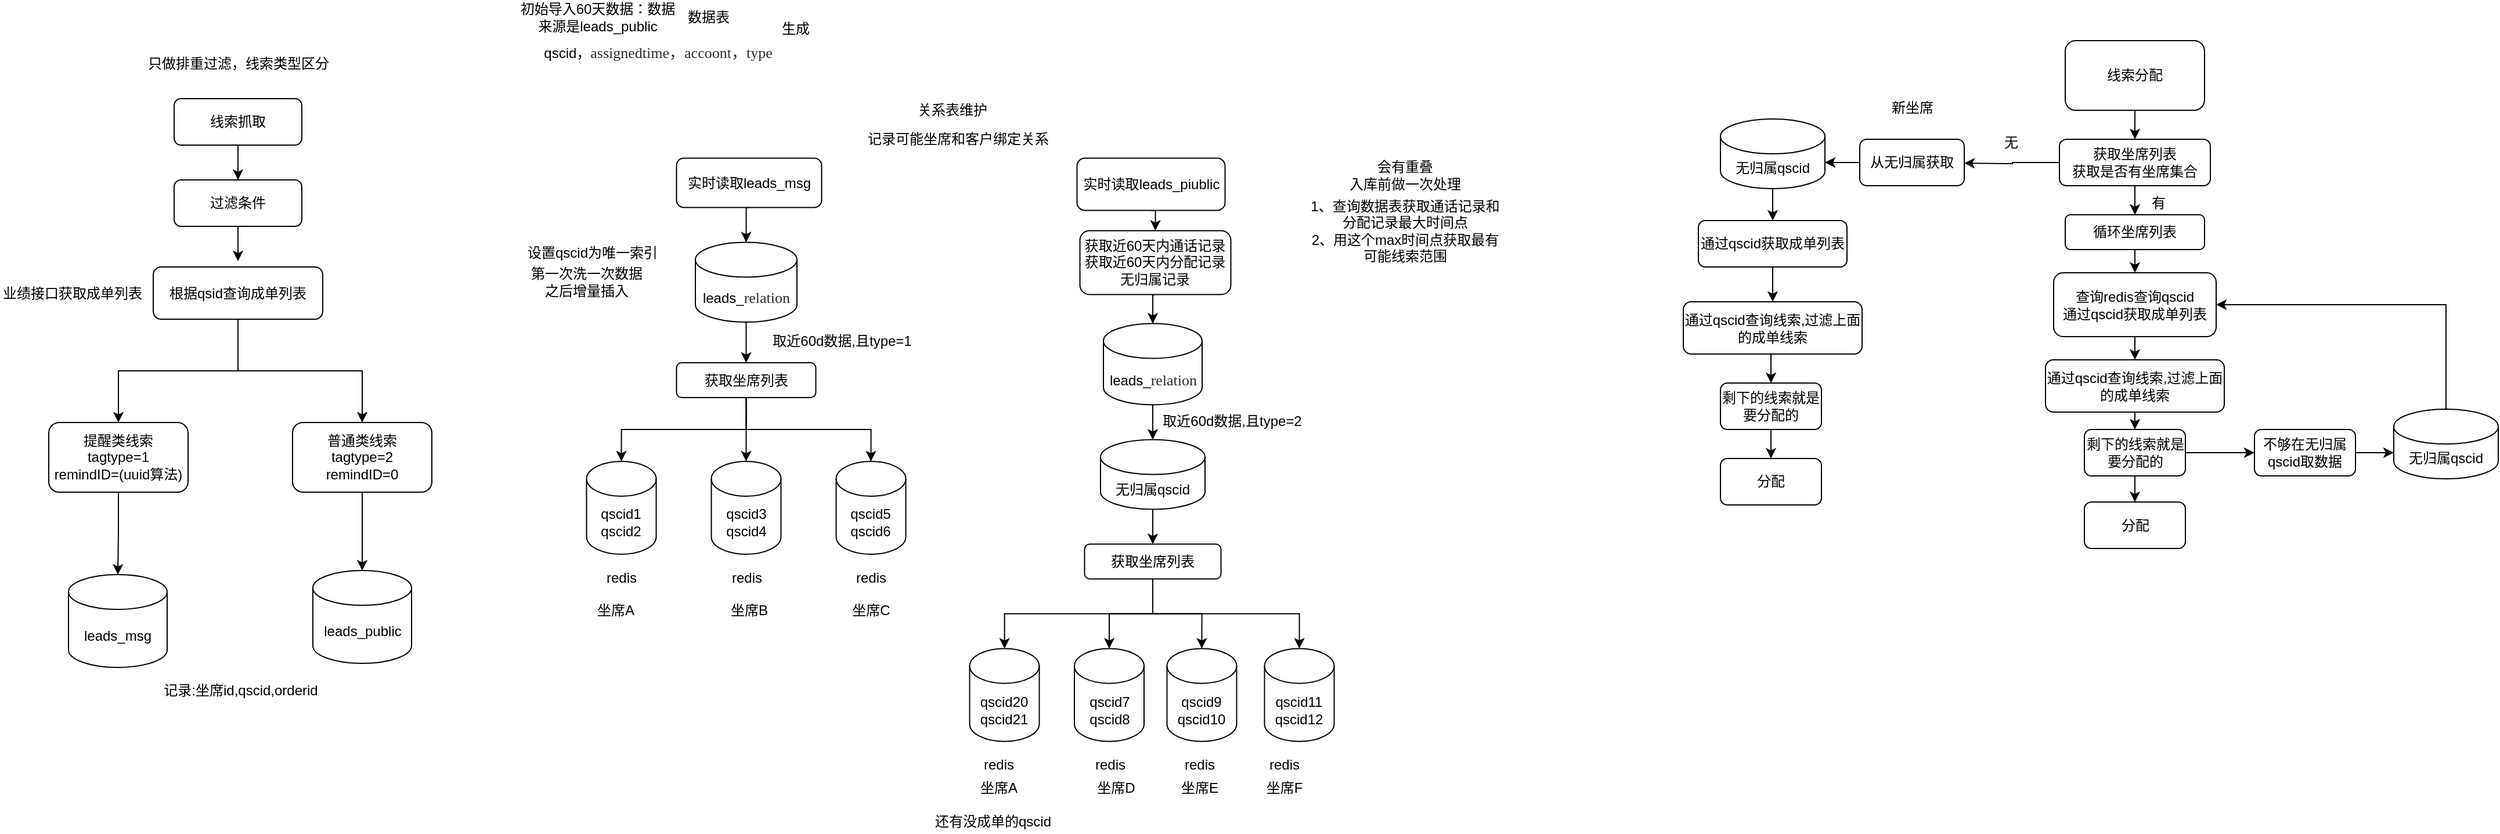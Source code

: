 <mxfile version="14.1.8" type="github">
  <diagram id="mOKPnjC2bgA8M7GKpCo7" name="Page-1">
    <mxGraphModel dx="8626" dy="621" grid="1" gridSize="10" guides="1" tooltips="1" connect="1" arrows="1" fold="1" page="1" pageScale="1" pageWidth="1920" pageHeight="1200" math="0" shadow="0">
      <root>
        <mxCell id="0" />
        <mxCell id="1" parent="0" />
        <mxCell id="A6d9JLvdJddHrv5XPmhk-3" style="edgeStyle=orthogonalEdgeStyle;rounded=0;orthogonalLoop=1;jettySize=auto;html=1;exitX=0.5;exitY=1;exitDx=0;exitDy=0;" edge="1" parent="1" source="A6d9JLvdJddHrv5XPmhk-1" target="A6d9JLvdJddHrv5XPmhk-2">
          <mxGeometry relative="1" as="geometry" />
        </mxCell>
        <mxCell id="A6d9JLvdJddHrv5XPmhk-1" value="线索抓取" style="rounded=1;whiteSpace=wrap;html=1;" vertex="1" parent="1">
          <mxGeometry x="-5830" y="150" width="110" height="40" as="geometry" />
        </mxCell>
        <mxCell id="A6d9JLvdJddHrv5XPmhk-5" style="edgeStyle=orthogonalEdgeStyle;rounded=0;orthogonalLoop=1;jettySize=auto;html=1;exitX=0.5;exitY=1;exitDx=0;exitDy=0;entryX=0.5;entryY=0;entryDx=0;entryDy=0;" edge="1" parent="1" source="A6d9JLvdJddHrv5XPmhk-2">
          <mxGeometry relative="1" as="geometry">
            <mxPoint x="-5775" y="290" as="targetPoint" />
          </mxGeometry>
        </mxCell>
        <mxCell id="A6d9JLvdJddHrv5XPmhk-2" value="过滤条件" style="rounded=1;whiteSpace=wrap;html=1;" vertex="1" parent="1">
          <mxGeometry x="-5830" y="220" width="110" height="40" as="geometry" />
        </mxCell>
        <mxCell id="A6d9JLvdJddHrv5XPmhk-7" value="qscid，&lt;span style=&quot;color: rgb(46 , 46 , 46) ; font-family: &amp;#34;hei&amp;#34; ; font-size: 13px&quot;&gt;assignedtime，accoont，type&lt;/span&gt;" style="text;html=1;strokeColor=none;fillColor=none;align=center;verticalAlign=middle;whiteSpace=wrap;rounded=0;" vertex="1" parent="1">
          <mxGeometry x="-5558.25" y="105" width="290" height="10" as="geometry" />
        </mxCell>
        <mxCell id="A6d9JLvdJddHrv5XPmhk-10" value="初始导入60天数据：数据来源是leads_public" style="text;html=1;strokeColor=none;fillColor=none;align=center;verticalAlign=middle;whiteSpace=wrap;rounded=0;" vertex="1" parent="1">
          <mxGeometry x="-5534.75" y="75" width="140" height="10" as="geometry" />
        </mxCell>
        <mxCell id="A6d9JLvdJddHrv5XPmhk-28" value="leads_public" style="shape=cylinder3;whiteSpace=wrap;html=1;boundedLbl=1;backgroundOutline=1;size=15;" vertex="1" parent="1">
          <mxGeometry x="-5710.5" y="556.5" width="85" height="80" as="geometry" />
        </mxCell>
        <mxCell id="A6d9JLvdJddHrv5XPmhk-40" value="数据表" style="text;html=1;align=center;verticalAlign=middle;resizable=0;points=[];autosize=1;" vertex="1" parent="1">
          <mxGeometry x="-5394.75" y="70" width="50" height="20" as="geometry" />
        </mxCell>
        <mxCell id="A6d9JLvdJddHrv5XPmhk-50" style="edgeStyle=orthogonalEdgeStyle;rounded=0;orthogonalLoop=1;jettySize=auto;html=1;exitX=0.5;exitY=1;exitDx=0;exitDy=0;entryX=0.5;entryY=0;entryDx=0;entryDy=0;" edge="1" parent="1" source="A6d9JLvdJddHrv5XPmhk-52" target="A6d9JLvdJddHrv5XPmhk-56">
          <mxGeometry relative="1" as="geometry" />
        </mxCell>
        <mxCell id="A6d9JLvdJddHrv5XPmhk-51" style="edgeStyle=orthogonalEdgeStyle;rounded=0;orthogonalLoop=1;jettySize=auto;html=1;exitX=0.5;exitY=1;exitDx=0;exitDy=0;entryX=0.5;entryY=0;entryDx=0;entryDy=0;" edge="1" parent="1" source="A6d9JLvdJddHrv5XPmhk-52" target="A6d9JLvdJddHrv5XPmhk-58">
          <mxGeometry relative="1" as="geometry" />
        </mxCell>
        <mxCell id="A6d9JLvdJddHrv5XPmhk-52" value="根据qsid查询成单列表" style="rounded=1;whiteSpace=wrap;html=1;" vertex="1" parent="1">
          <mxGeometry x="-5848" y="295" width="146" height="45" as="geometry" />
        </mxCell>
        <mxCell id="A6d9JLvdJddHrv5XPmhk-278" style="edgeStyle=orthogonalEdgeStyle;rounded=0;orthogonalLoop=1;jettySize=auto;html=1;exitX=0.5;exitY=1;exitDx=0;exitDy=0;" edge="1" parent="1" source="A6d9JLvdJddHrv5XPmhk-56" target="A6d9JLvdJddHrv5XPmhk-67">
          <mxGeometry relative="1" as="geometry" />
        </mxCell>
        <mxCell id="A6d9JLvdJddHrv5XPmhk-56" value="提醒类线索&lt;br&gt;tagtype=1&lt;br&gt;&lt;span style=&quot;text-align: left&quot;&gt;remindID=(uuid算法)&lt;/span&gt;" style="rounded=1;whiteSpace=wrap;html=1;" vertex="1" parent="1">
          <mxGeometry x="-5938" y="429" width="120" height="60" as="geometry" />
        </mxCell>
        <mxCell id="A6d9JLvdJddHrv5XPmhk-277" style="edgeStyle=orthogonalEdgeStyle;rounded=0;orthogonalLoop=1;jettySize=auto;html=1;exitX=0.5;exitY=1;exitDx=0;exitDy=0;" edge="1" parent="1" source="A6d9JLvdJddHrv5XPmhk-58" target="A6d9JLvdJddHrv5XPmhk-28">
          <mxGeometry relative="1" as="geometry" />
        </mxCell>
        <mxCell id="A6d9JLvdJddHrv5XPmhk-58" value="普通类线索&lt;br&gt;tagtype=2&lt;br&gt;&lt;span style=&quot;text-align: left&quot;&gt;remindID=0&lt;/span&gt;" style="rounded=1;whiteSpace=wrap;html=1;" vertex="1" parent="1">
          <mxGeometry x="-5728" y="429" width="120" height="60" as="geometry" />
        </mxCell>
        <mxCell id="A6d9JLvdJddHrv5XPmhk-62" value="业绩接口获取成单列表" style="text;html=1;strokeColor=none;fillColor=none;align=center;verticalAlign=middle;whiteSpace=wrap;rounded=0;" vertex="1" parent="1">
          <mxGeometry x="-5980" y="307.5" width="125" height="20" as="geometry" />
        </mxCell>
        <mxCell id="A6d9JLvdJddHrv5XPmhk-67" value="leads_msg" style="shape=cylinder3;whiteSpace=wrap;html=1;boundedLbl=1;backgroundOutline=1;size=15;" vertex="1" parent="1">
          <mxGeometry x="-5921" y="560" width="85" height="80" as="geometry" />
        </mxCell>
        <mxCell id="A6d9JLvdJddHrv5XPmhk-76" value="生成" style="text;html=1;align=center;verticalAlign=middle;resizable=0;points=[];autosize=1;" vertex="1" parent="1">
          <mxGeometry x="-5314.75" y="80" width="40" height="20" as="geometry" />
        </mxCell>
        <mxCell id="A6d9JLvdJddHrv5XPmhk-138" value="只做排重过滤，线索类型区分" style="text;html=1;align=center;verticalAlign=middle;resizable=0;points=[];autosize=1;" vertex="1" parent="1">
          <mxGeometry x="-5860" y="110" width="170" height="20" as="geometry" />
        </mxCell>
        <mxCell id="A6d9JLvdJddHrv5XPmhk-139" value="关系表维护" style="text;html=1;align=center;verticalAlign=middle;resizable=0;points=[];autosize=1;" vertex="1" parent="1">
          <mxGeometry x="-5200.25" y="150" width="80" height="20" as="geometry" />
        </mxCell>
        <mxCell id="A6d9JLvdJddHrv5XPmhk-151" style="edgeStyle=orthogonalEdgeStyle;rounded=0;orthogonalLoop=1;jettySize=auto;html=1;exitX=0.5;exitY=1;exitDx=0;exitDy=0;entryX=0.5;entryY=0;entryDx=0;entryDy=0;entryPerimeter=0;" edge="1" parent="1" source="A6d9JLvdJddHrv5XPmhk-140" target="A6d9JLvdJddHrv5XPmhk-150">
          <mxGeometry relative="1" as="geometry" />
        </mxCell>
        <mxCell id="A6d9JLvdJddHrv5XPmhk-140" value="实时读取&lt;span&gt;leads_msg&lt;/span&gt;" style="rounded=1;whiteSpace=wrap;html=1;" vertex="1" parent="1">
          <mxGeometry x="-5397.25" y="201.25" width="125" height="42.5" as="geometry" />
        </mxCell>
        <mxCell id="A6d9JLvdJddHrv5XPmhk-141" value="记录可能坐席和客户绑定关系" style="text;html=1;align=center;verticalAlign=middle;resizable=0;points=[];autosize=1;" vertex="1" parent="1">
          <mxGeometry x="-5240" y="175" width="170" height="20" as="geometry" />
        </mxCell>
        <mxCell id="A6d9JLvdJddHrv5XPmhk-157" style="edgeStyle=orthogonalEdgeStyle;rounded=0;orthogonalLoop=1;jettySize=auto;html=1;exitX=0.5;exitY=1;exitDx=0;exitDy=0;entryX=0.5;entryY=0;entryDx=0;entryDy=0;" edge="1" parent="1" source="A6d9JLvdJddHrv5XPmhk-146" target="A6d9JLvdJddHrv5XPmhk-154">
          <mxGeometry relative="1" as="geometry" />
        </mxCell>
        <mxCell id="A6d9JLvdJddHrv5XPmhk-146" value="实时读取&lt;span&gt;leads_piublic&lt;/span&gt;" style="rounded=1;whiteSpace=wrap;html=1;" vertex="1" parent="1">
          <mxGeometry x="-5052.25" y="201.25" width="127.5" height="45" as="geometry" />
        </mxCell>
        <mxCell id="A6d9JLvdJddHrv5XPmhk-148" value="记录:坐席id,qscid,orderid" style="text;html=1;align=center;verticalAlign=middle;resizable=0;points=[];autosize=1;" vertex="1" parent="1">
          <mxGeometry x="-5848" y="650" width="150" height="20" as="geometry" />
        </mxCell>
        <mxCell id="A6d9JLvdJddHrv5XPmhk-165" style="edgeStyle=orthogonalEdgeStyle;rounded=0;orthogonalLoop=1;jettySize=auto;html=1;exitX=0.5;exitY=1;exitDx=0;exitDy=0;exitPerimeter=0;entryX=0.5;entryY=0;entryDx=0;entryDy=0;" edge="1" parent="1" source="A6d9JLvdJddHrv5XPmhk-150" target="A6d9JLvdJddHrv5XPmhk-164">
          <mxGeometry relative="1" as="geometry" />
        </mxCell>
        <mxCell id="A6d9JLvdJddHrv5XPmhk-150" value="leads_&lt;span style=&quot;color: rgb(46 , 46 , 46) ; font-family: &amp;#34;hei&amp;#34; ; font-size: 13px&quot;&gt;relation&lt;/span&gt;" style="shape=cylinder3;whiteSpace=wrap;html=1;boundedLbl=1;backgroundOutline=1;size=15;" vertex="1" parent="1">
          <mxGeometry x="-5381" y="273.75" width="87.5" height="68.75" as="geometry" />
        </mxCell>
        <mxCell id="A6d9JLvdJddHrv5XPmhk-152" value="设置&lt;span&gt;qscid为唯一索引&lt;br&gt;&lt;/span&gt;" style="text;html=1;align=center;verticalAlign=middle;resizable=0;points=[];autosize=1;" vertex="1" parent="1">
          <mxGeometry x="-5534.75" y="272.5" width="130" height="20" as="geometry" />
        </mxCell>
        <mxCell id="A6d9JLvdJddHrv5XPmhk-159" style="edgeStyle=orthogonalEdgeStyle;rounded=0;orthogonalLoop=1;jettySize=auto;html=1;exitX=0.5;exitY=1;exitDx=0;exitDy=0;entryX=0.5;entryY=0;entryDx=0;entryDy=0;entryPerimeter=0;" edge="1" parent="1" source="A6d9JLvdJddHrv5XPmhk-154" target="A6d9JLvdJddHrv5XPmhk-158">
          <mxGeometry relative="1" as="geometry" />
        </mxCell>
        <mxCell id="A6d9JLvdJddHrv5XPmhk-154" value="获取近60天内通话记录&lt;br&gt;获取近60天内分配记录&lt;br&gt;无归属记录" style="rounded=1;whiteSpace=wrap;html=1;" vertex="1" parent="1">
          <mxGeometry x="-5049.75" y="263.75" width="130" height="55" as="geometry" />
        </mxCell>
        <mxCell id="A6d9JLvdJddHrv5XPmhk-232" style="edgeStyle=orthogonalEdgeStyle;rounded=0;orthogonalLoop=1;jettySize=auto;html=1;exitX=0.5;exitY=1;exitDx=0;exitDy=0;exitPerimeter=0;entryX=0.5;entryY=0;entryDx=0;entryDy=0;entryPerimeter=0;" edge="1" parent="1" source="A6d9JLvdJddHrv5XPmhk-158" target="A6d9JLvdJddHrv5XPmhk-231">
          <mxGeometry relative="1" as="geometry" />
        </mxCell>
        <mxCell id="A6d9JLvdJddHrv5XPmhk-158" value="leads_&lt;span style=&quot;color: rgb(46 , 46 , 46) ; font-family: &amp;#34;hei&amp;#34; ; font-size: 13px&quot;&gt;relation&lt;/span&gt;" style="shape=cylinder3;whiteSpace=wrap;html=1;boundedLbl=1;backgroundOutline=1;size=15;" vertex="1" parent="1">
          <mxGeometry x="-5029.5" y="343.75" width="85" height="70" as="geometry" />
        </mxCell>
        <mxCell id="A6d9JLvdJddHrv5XPmhk-160" value="第一次洗一次数据&lt;br&gt;之后增量插入" style="text;html=1;align=center;verticalAlign=middle;resizable=0;points=[];autosize=1;" vertex="1" parent="1">
          <mxGeometry x="-5529.75" y="292.5" width="110" height="30" as="geometry" />
        </mxCell>
        <mxCell id="A6d9JLvdJddHrv5XPmhk-198" style="edgeStyle=orthogonalEdgeStyle;rounded=0;orthogonalLoop=1;jettySize=auto;html=1;exitX=0.5;exitY=1;exitDx=0;exitDy=0;entryX=0.5;entryY=0;entryDx=0;entryDy=0;" edge="1" parent="1" source="A6d9JLvdJddHrv5XPmhk-161" target="A6d9JLvdJddHrv5XPmhk-162">
          <mxGeometry relative="1" as="geometry" />
        </mxCell>
        <mxCell id="A6d9JLvdJddHrv5XPmhk-161" value="线索分配" style="rounded=1;whiteSpace=wrap;html=1;" vertex="1" parent="1">
          <mxGeometry x="-4201" y="100" width="120" height="60" as="geometry" />
        </mxCell>
        <mxCell id="A6d9JLvdJddHrv5XPmhk-206" style="edgeStyle=orthogonalEdgeStyle;rounded=0;orthogonalLoop=1;jettySize=auto;html=1;exitX=0.5;exitY=1;exitDx=0;exitDy=0;entryX=0.5;entryY=0;entryDx=0;entryDy=0;" edge="1" parent="1" source="A6d9JLvdJddHrv5XPmhk-162" target="A6d9JLvdJddHrv5XPmhk-204">
          <mxGeometry relative="1" as="geometry" />
        </mxCell>
        <mxCell id="A6d9JLvdJddHrv5XPmhk-256" style="edgeStyle=orthogonalEdgeStyle;rounded=0;orthogonalLoop=1;jettySize=auto;html=1;exitX=0;exitY=0.5;exitDx=0;exitDy=0;" edge="1" parent="1" source="A6d9JLvdJddHrv5XPmhk-162">
          <mxGeometry relative="1" as="geometry">
            <mxPoint x="-4288" y="205.5" as="targetPoint" />
          </mxGeometry>
        </mxCell>
        <mxCell id="A6d9JLvdJddHrv5XPmhk-162" value="获取坐席列表&lt;br&gt;获取是否有坐席集合" style="rounded=1;whiteSpace=wrap;html=1;" vertex="1" parent="1">
          <mxGeometry x="-4206" y="185" width="130" height="40" as="geometry" />
        </mxCell>
        <mxCell id="A6d9JLvdJddHrv5XPmhk-163" value="qscid1&lt;br&gt;qscid2" style="shape=cylinder3;whiteSpace=wrap;html=1;boundedLbl=1;backgroundOutline=1;size=15;" vertex="1" parent="1">
          <mxGeometry x="-5474.75" y="462.5" width="60" height="80" as="geometry" />
        </mxCell>
        <mxCell id="A6d9JLvdJddHrv5XPmhk-166" style="edgeStyle=orthogonalEdgeStyle;rounded=0;orthogonalLoop=1;jettySize=auto;html=1;exitX=0.5;exitY=1;exitDx=0;exitDy=0;entryX=0.5;entryY=0;entryDx=0;entryDy=0;entryPerimeter=0;" edge="1" parent="1" source="A6d9JLvdJddHrv5XPmhk-164" target="A6d9JLvdJddHrv5XPmhk-163">
          <mxGeometry relative="1" as="geometry" />
        </mxCell>
        <mxCell id="A6d9JLvdJddHrv5XPmhk-180" style="edgeStyle=orthogonalEdgeStyle;rounded=0;orthogonalLoop=1;jettySize=auto;html=1;exitX=0.5;exitY=1;exitDx=0;exitDy=0;entryX=0.5;entryY=0;entryDx=0;entryDy=0;entryPerimeter=0;" edge="1" parent="1" source="A6d9JLvdJddHrv5XPmhk-164" target="A6d9JLvdJddHrv5XPmhk-179">
          <mxGeometry relative="1" as="geometry" />
        </mxCell>
        <mxCell id="A6d9JLvdJddHrv5XPmhk-181" style="edgeStyle=orthogonalEdgeStyle;rounded=0;orthogonalLoop=1;jettySize=auto;html=1;exitX=0.5;exitY=1;exitDx=0;exitDy=0;entryX=0.5;entryY=0;entryDx=0;entryDy=0;entryPerimeter=0;" edge="1" parent="1" source="A6d9JLvdJddHrv5XPmhk-164" target="A6d9JLvdJddHrv5XPmhk-178">
          <mxGeometry relative="1" as="geometry" />
        </mxCell>
        <mxCell id="A6d9JLvdJddHrv5XPmhk-164" value="获取坐席列表" style="rounded=1;whiteSpace=wrap;html=1;" vertex="1" parent="1">
          <mxGeometry x="-5397.25" y="377.5" width="120" height="30" as="geometry" />
        </mxCell>
        <mxCell id="A6d9JLvdJddHrv5XPmhk-171" style="edgeStyle=orthogonalEdgeStyle;rounded=0;orthogonalLoop=1;jettySize=auto;html=1;exitX=0.5;exitY=1;exitDx=0;exitDy=0;entryX=0.5;entryY=0;entryDx=0;entryDy=0;entryPerimeter=0;" edge="1" parent="1" source="A6d9JLvdJddHrv5XPmhk-167" target="A6d9JLvdJddHrv5XPmhk-170">
          <mxGeometry relative="1" as="geometry" />
        </mxCell>
        <mxCell id="A6d9JLvdJddHrv5XPmhk-175" style="edgeStyle=orthogonalEdgeStyle;rounded=0;orthogonalLoop=1;jettySize=auto;html=1;exitX=0.5;exitY=1;exitDx=0;exitDy=0;entryX=0.5;entryY=0;entryDx=0;entryDy=0;entryPerimeter=0;" edge="1" parent="1" source="A6d9JLvdJddHrv5XPmhk-167" target="A6d9JLvdJddHrv5XPmhk-172">
          <mxGeometry relative="1" as="geometry" />
        </mxCell>
        <mxCell id="A6d9JLvdJddHrv5XPmhk-176" style="edgeStyle=orthogonalEdgeStyle;rounded=0;orthogonalLoop=1;jettySize=auto;html=1;exitX=0.5;exitY=1;exitDx=0;exitDy=0;entryX=0.5;entryY=0;entryDx=0;entryDy=0;entryPerimeter=0;" edge="1" parent="1" source="A6d9JLvdJddHrv5XPmhk-167" target="A6d9JLvdJddHrv5XPmhk-174">
          <mxGeometry relative="1" as="geometry" />
        </mxCell>
        <mxCell id="A6d9JLvdJddHrv5XPmhk-275" style="edgeStyle=orthogonalEdgeStyle;rounded=0;orthogonalLoop=1;jettySize=auto;html=1;exitX=0.5;exitY=1;exitDx=0;exitDy=0;" edge="1" parent="1" source="A6d9JLvdJddHrv5XPmhk-167" target="A6d9JLvdJddHrv5XPmhk-272">
          <mxGeometry relative="1" as="geometry" />
        </mxCell>
        <mxCell id="A6d9JLvdJddHrv5XPmhk-167" value="获取坐席列表" style="rounded=1;whiteSpace=wrap;html=1;" vertex="1" parent="1">
          <mxGeometry x="-5045.75" y="533.75" width="117.5" height="30" as="geometry" />
        </mxCell>
        <mxCell id="A6d9JLvdJddHrv5XPmhk-170" value="&lt;span&gt;qscid7&lt;/span&gt;&lt;br&gt;&lt;span&gt;qscid8&lt;/span&gt;" style="shape=cylinder3;whiteSpace=wrap;html=1;boundedLbl=1;backgroundOutline=1;size=15;" vertex="1" parent="1">
          <mxGeometry x="-5054.5" y="623.75" width="60" height="80" as="geometry" />
        </mxCell>
        <mxCell id="A6d9JLvdJddHrv5XPmhk-172" value="&lt;span&gt;qscid9&lt;/span&gt;&lt;br&gt;&lt;span&gt;qscid10&lt;/span&gt;" style="shape=cylinder3;whiteSpace=wrap;html=1;boundedLbl=1;backgroundOutline=1;size=15;" vertex="1" parent="1">
          <mxGeometry x="-4974.75" y="623.75" width="60" height="80" as="geometry" />
        </mxCell>
        <mxCell id="A6d9JLvdJddHrv5XPmhk-174" value="&lt;span&gt;qscid11&lt;/span&gt;&lt;br&gt;&lt;span&gt;qscid12&lt;/span&gt;" style="shape=cylinder3;whiteSpace=wrap;html=1;boundedLbl=1;backgroundOutline=1;size=15;" vertex="1" parent="1">
          <mxGeometry x="-4890.75" y="623.75" width="60" height="80" as="geometry" />
        </mxCell>
        <mxCell id="A6d9JLvdJddHrv5XPmhk-178" value="&lt;span&gt;qscid5&lt;/span&gt;&lt;br&gt;&lt;span&gt;qscid6&lt;/span&gt;" style="shape=cylinder3;whiteSpace=wrap;html=1;boundedLbl=1;backgroundOutline=1;size=15;" vertex="1" parent="1">
          <mxGeometry x="-5259.75" y="462.5" width="60" height="80" as="geometry" />
        </mxCell>
        <mxCell id="A6d9JLvdJddHrv5XPmhk-179" value="&lt;span&gt;qscid3&lt;/span&gt;&lt;br&gt;&lt;span&gt;qscid4&lt;/span&gt;" style="shape=cylinder3;whiteSpace=wrap;html=1;boundedLbl=1;backgroundOutline=1;size=15;" vertex="1" parent="1">
          <mxGeometry x="-5367.25" y="462.5" width="60" height="80" as="geometry" />
        </mxCell>
        <mxCell id="A6d9JLvdJddHrv5XPmhk-182" value="redis" style="text;html=1;align=center;verticalAlign=middle;resizable=0;points=[];autosize=1;" vertex="1" parent="1">
          <mxGeometry x="-5464.75" y="552.5" width="40" height="20" as="geometry" />
        </mxCell>
        <mxCell id="A6d9JLvdJddHrv5XPmhk-183" value="redis" style="text;html=1;align=center;verticalAlign=middle;resizable=0;points=[];autosize=1;" vertex="1" parent="1">
          <mxGeometry x="-5357.25" y="552.5" width="40" height="20" as="geometry" />
        </mxCell>
        <mxCell id="A6d9JLvdJddHrv5XPmhk-184" value="redis" style="text;html=1;align=center;verticalAlign=middle;resizable=0;points=[];autosize=1;" vertex="1" parent="1">
          <mxGeometry x="-5249.75" y="552.5" width="40" height="20" as="geometry" />
        </mxCell>
        <mxCell id="A6d9JLvdJddHrv5XPmhk-186" value="redis" style="text;html=1;align=center;verticalAlign=middle;resizable=0;points=[];autosize=1;" vertex="1" parent="1">
          <mxGeometry x="-5044.5" y="713.75" width="40" height="20" as="geometry" />
        </mxCell>
        <mxCell id="A6d9JLvdJddHrv5XPmhk-187" value="redis" style="text;html=1;align=center;verticalAlign=middle;resizable=0;points=[];autosize=1;" vertex="1" parent="1">
          <mxGeometry x="-4967" y="713.75" width="40" height="20" as="geometry" />
        </mxCell>
        <mxCell id="A6d9JLvdJddHrv5XPmhk-188" value="redis" style="text;html=1;align=center;verticalAlign=middle;resizable=0;points=[];autosize=1;" vertex="1" parent="1">
          <mxGeometry x="-4894.5" y="713.75" width="40" height="20" as="geometry" />
        </mxCell>
        <mxCell id="A6d9JLvdJddHrv5XPmhk-189" value="坐席A" style="text;html=1;align=center;verticalAlign=middle;resizable=0;points=[];autosize=1;" vertex="1" parent="1">
          <mxGeometry x="-5474.75" y="581.25" width="50" height="20" as="geometry" />
        </mxCell>
        <mxCell id="A6d9JLvdJddHrv5XPmhk-190" value="坐席B" style="text;html=1;align=center;verticalAlign=middle;resizable=0;points=[];autosize=1;" vertex="1" parent="1">
          <mxGeometry x="-5359.75" y="581.25" width="50" height="20" as="geometry" />
        </mxCell>
        <mxCell id="A6d9JLvdJddHrv5XPmhk-191" value="坐席C" style="text;html=1;align=center;verticalAlign=middle;resizable=0;points=[];autosize=1;" vertex="1" parent="1">
          <mxGeometry x="-5254.75" y="581.25" width="50" height="20" as="geometry" />
        </mxCell>
        <mxCell id="A6d9JLvdJddHrv5XPmhk-192" value="坐席D" style="text;html=1;align=center;verticalAlign=middle;resizable=0;points=[];autosize=1;" vertex="1" parent="1">
          <mxGeometry x="-5044.5" y="733.75" width="50" height="20" as="geometry" />
        </mxCell>
        <mxCell id="A6d9JLvdJddHrv5XPmhk-193" value="坐席E" style="text;html=1;align=center;verticalAlign=middle;resizable=0;points=[];autosize=1;" vertex="1" parent="1">
          <mxGeometry x="-4972" y="733.75" width="50" height="20" as="geometry" />
        </mxCell>
        <mxCell id="A6d9JLvdJddHrv5XPmhk-194" value="坐席F" style="text;html=1;align=center;verticalAlign=middle;resizable=0;points=[];autosize=1;" vertex="1" parent="1">
          <mxGeometry x="-4899.5" y="733.75" width="50" height="20" as="geometry" />
        </mxCell>
        <mxCell id="A6d9JLvdJddHrv5XPmhk-196" value="取近60d数据,且type=2" style="text;html=1;align=center;verticalAlign=middle;resizable=0;points=[];autosize=1;" vertex="1" parent="1">
          <mxGeometry x="-4989.5" y="417.5" width="140" height="20" as="geometry" />
        </mxCell>
        <mxCell id="A6d9JLvdJddHrv5XPmhk-197" value="取近60d数据,且type=1" style="text;html=1;align=center;verticalAlign=middle;resizable=0;points=[];autosize=1;" vertex="1" parent="1">
          <mxGeometry x="-5324.75" y="348.75" width="140" height="20" as="geometry" />
        </mxCell>
        <mxCell id="A6d9JLvdJddHrv5XPmhk-226" style="edgeStyle=orthogonalEdgeStyle;rounded=0;orthogonalLoop=1;jettySize=auto;html=1;exitX=0.5;exitY=1;exitDx=0;exitDy=0;entryX=0.5;entryY=0;entryDx=0;entryDy=0;" edge="1" parent="1" source="A6d9JLvdJddHrv5XPmhk-204" target="A6d9JLvdJddHrv5XPmhk-224">
          <mxGeometry relative="1" as="geometry" />
        </mxCell>
        <mxCell id="A6d9JLvdJddHrv5XPmhk-204" value="循环坐席列表" style="rounded=1;whiteSpace=wrap;html=1;" vertex="1" parent="1">
          <mxGeometry x="-4201" y="250" width="120" height="30" as="geometry" />
        </mxCell>
        <mxCell id="A6d9JLvdJddHrv5XPmhk-207" value="有" style="text;html=1;align=center;verticalAlign=middle;resizable=0;points=[];autosize=1;" vertex="1" parent="1">
          <mxGeometry x="-4136" y="230" width="30" height="20" as="geometry" />
        </mxCell>
        <mxCell id="A6d9JLvdJddHrv5XPmhk-218" value="会有重叠&lt;br&gt;入库前做一次处理" style="text;html=1;align=center;verticalAlign=middle;resizable=0;points=[];autosize=1;" vertex="1" parent="1">
          <mxGeometry x="-4824.75" y="201.25" width="110" height="30" as="geometry" />
        </mxCell>
        <mxCell id="A6d9JLvdJddHrv5XPmhk-220" value="1、查询数据表获取通话记录和&lt;br&gt;分配记录最大时间点&lt;br&gt;2、用这个max时间点获取最有&lt;br&gt;可能线索范围" style="text;html=1;align=center;verticalAlign=middle;resizable=0;points=[];autosize=1;" vertex="1" parent="1">
          <mxGeometry x="-4859.75" y="233.75" width="180" height="60" as="geometry" />
        </mxCell>
        <mxCell id="A6d9JLvdJddHrv5XPmhk-228" style="edgeStyle=orthogonalEdgeStyle;rounded=0;orthogonalLoop=1;jettySize=auto;html=1;exitX=0.5;exitY=1;exitDx=0;exitDy=0;entryX=0.5;entryY=0;entryDx=0;entryDy=0;" edge="1" parent="1" source="A6d9JLvdJddHrv5XPmhk-224" target="A6d9JLvdJddHrv5XPmhk-227">
          <mxGeometry relative="1" as="geometry" />
        </mxCell>
        <mxCell id="A6d9JLvdJddHrv5XPmhk-224" value="查询redis查询qscid&lt;br&gt;通过qscid获取成单列表" style="rounded=1;whiteSpace=wrap;html=1;" vertex="1" parent="1">
          <mxGeometry x="-4211" y="300" width="140" height="55" as="geometry" />
        </mxCell>
        <mxCell id="A6d9JLvdJddHrv5XPmhk-230" style="edgeStyle=orthogonalEdgeStyle;rounded=0;orthogonalLoop=1;jettySize=auto;html=1;exitX=0.5;exitY=1;exitDx=0;exitDy=0;entryX=0.5;entryY=0;entryDx=0;entryDy=0;" edge="1" parent="1" source="A6d9JLvdJddHrv5XPmhk-227" target="A6d9JLvdJddHrv5XPmhk-229">
          <mxGeometry relative="1" as="geometry" />
        </mxCell>
        <mxCell id="A6d9JLvdJddHrv5XPmhk-227" value="&lt;span&gt;通过qscid查询线索,过滤上面的成单线索&lt;/span&gt;" style="rounded=1;whiteSpace=wrap;html=1;" vertex="1" parent="1">
          <mxGeometry x="-4218" y="375" width="154" height="45" as="geometry" />
        </mxCell>
        <mxCell id="A6d9JLvdJddHrv5XPmhk-235" style="edgeStyle=orthogonalEdgeStyle;rounded=0;orthogonalLoop=1;jettySize=auto;html=1;exitX=0.5;exitY=1;exitDx=0;exitDy=0;" edge="1" parent="1" source="A6d9JLvdJddHrv5XPmhk-229">
          <mxGeometry relative="1" as="geometry">
            <mxPoint x="-4141" y="497.5" as="targetPoint" />
          </mxGeometry>
        </mxCell>
        <mxCell id="A6d9JLvdJddHrv5XPmhk-253" style="edgeStyle=orthogonalEdgeStyle;rounded=0;orthogonalLoop=1;jettySize=auto;html=1;exitX=1;exitY=0.5;exitDx=0;exitDy=0;entryX=0;entryY=0.5;entryDx=0;entryDy=0;" edge="1" parent="1" source="A6d9JLvdJddHrv5XPmhk-229" target="A6d9JLvdJddHrv5XPmhk-252">
          <mxGeometry relative="1" as="geometry" />
        </mxCell>
        <mxCell id="A6d9JLvdJddHrv5XPmhk-229" value="剩下的线索就是要分配的" style="rounded=1;whiteSpace=wrap;html=1;" vertex="1" parent="1">
          <mxGeometry x="-4184.5" y="435" width="87" height="40" as="geometry" />
        </mxCell>
        <mxCell id="A6d9JLvdJddHrv5XPmhk-233" style="edgeStyle=orthogonalEdgeStyle;rounded=0;orthogonalLoop=1;jettySize=auto;html=1;exitX=0.5;exitY=1;exitDx=0;exitDy=0;exitPerimeter=0;entryX=0.5;entryY=0;entryDx=0;entryDy=0;" edge="1" parent="1" source="A6d9JLvdJddHrv5XPmhk-231" target="A6d9JLvdJddHrv5XPmhk-167">
          <mxGeometry relative="1" as="geometry" />
        </mxCell>
        <mxCell id="A6d9JLvdJddHrv5XPmhk-231" value="无归属qscid" style="shape=cylinder3;whiteSpace=wrap;html=1;boundedLbl=1;backgroundOutline=1;size=15;" vertex="1" parent="1">
          <mxGeometry x="-5032" y="443.75" width="90" height="60" as="geometry" />
        </mxCell>
        <mxCell id="A6d9JLvdJddHrv5XPmhk-261" style="edgeStyle=orthogonalEdgeStyle;rounded=0;orthogonalLoop=1;jettySize=auto;html=1;exitX=0.5;exitY=0;exitDx=0;exitDy=0;exitPerimeter=0;entryX=1;entryY=0.5;entryDx=0;entryDy=0;" edge="1" parent="1" source="A6d9JLvdJddHrv5XPmhk-251" target="A6d9JLvdJddHrv5XPmhk-224">
          <mxGeometry relative="1" as="geometry" />
        </mxCell>
        <mxCell id="A6d9JLvdJddHrv5XPmhk-251" value="无归属qscid" style="shape=cylinder3;whiteSpace=wrap;html=1;boundedLbl=1;backgroundOutline=1;size=15;" vertex="1" parent="1">
          <mxGeometry x="-3918" y="417.5" width="90" height="60" as="geometry" />
        </mxCell>
        <mxCell id="A6d9JLvdJddHrv5XPmhk-254" style="edgeStyle=orthogonalEdgeStyle;rounded=0;orthogonalLoop=1;jettySize=auto;html=1;exitX=1;exitY=0.5;exitDx=0;exitDy=0;entryX=0;entryY=0;entryDx=0;entryDy=37.5;entryPerimeter=0;" edge="1" parent="1" source="A6d9JLvdJddHrv5XPmhk-252" target="A6d9JLvdJddHrv5XPmhk-251">
          <mxGeometry relative="1" as="geometry" />
        </mxCell>
        <mxCell id="A6d9JLvdJddHrv5XPmhk-252" value="不够在无归属qscid取数据" style="rounded=1;whiteSpace=wrap;html=1;" vertex="1" parent="1">
          <mxGeometry x="-4038" y="435" width="87" height="40" as="geometry" />
        </mxCell>
        <mxCell id="A6d9JLvdJddHrv5XPmhk-255" value="分配" style="rounded=1;whiteSpace=wrap;html=1;" vertex="1" parent="1">
          <mxGeometry x="-4184.5" y="497.5" width="87" height="40" as="geometry" />
        </mxCell>
        <mxCell id="A6d9JLvdJddHrv5XPmhk-260" style="edgeStyle=orthogonalEdgeStyle;rounded=0;orthogonalLoop=1;jettySize=auto;html=1;exitX=0;exitY=0.5;exitDx=0;exitDy=0;entryX=1;entryY=0;entryDx=0;entryDy=37.5;entryPerimeter=0;" edge="1" parent="1" source="A6d9JLvdJddHrv5XPmhk-257" target="A6d9JLvdJddHrv5XPmhk-259">
          <mxGeometry relative="1" as="geometry" />
        </mxCell>
        <mxCell id="A6d9JLvdJddHrv5XPmhk-257" value="从无归属获取" style="rounded=1;whiteSpace=wrap;html=1;" vertex="1" parent="1">
          <mxGeometry x="-4378" y="185" width="90" height="40" as="geometry" />
        </mxCell>
        <mxCell id="A6d9JLvdJddHrv5XPmhk-258" value="无" style="text;html=1;align=center;verticalAlign=middle;resizable=0;points=[];autosize=1;" vertex="1" parent="1">
          <mxGeometry x="-4263" y="177.5" width="30" height="20" as="geometry" />
        </mxCell>
        <mxCell id="A6d9JLvdJddHrv5XPmhk-263" style="edgeStyle=orthogonalEdgeStyle;rounded=0;orthogonalLoop=1;jettySize=auto;html=1;exitX=0.5;exitY=1;exitDx=0;exitDy=0;exitPerimeter=0;entryX=0.5;entryY=0;entryDx=0;entryDy=0;" edge="1" parent="1" source="A6d9JLvdJddHrv5XPmhk-259" target="A6d9JLvdJddHrv5XPmhk-262">
          <mxGeometry relative="1" as="geometry" />
        </mxCell>
        <mxCell id="A6d9JLvdJddHrv5XPmhk-259" value="无归属qscid" style="shape=cylinder3;whiteSpace=wrap;html=1;boundedLbl=1;backgroundOutline=1;size=15;" vertex="1" parent="1">
          <mxGeometry x="-4498" y="167.5" width="90" height="60" as="geometry" />
        </mxCell>
        <mxCell id="A6d9JLvdJddHrv5XPmhk-265" style="edgeStyle=orthogonalEdgeStyle;rounded=0;orthogonalLoop=1;jettySize=auto;html=1;exitX=0.5;exitY=1;exitDx=0;exitDy=0;entryX=0.5;entryY=0;entryDx=0;entryDy=0;" edge="1" parent="1" source="A6d9JLvdJddHrv5XPmhk-262" target="A6d9JLvdJddHrv5XPmhk-264">
          <mxGeometry relative="1" as="geometry" />
        </mxCell>
        <mxCell id="A6d9JLvdJddHrv5XPmhk-262" value="通过qscid获取成单列表" style="rounded=1;whiteSpace=wrap;html=1;" vertex="1" parent="1">
          <mxGeometry x="-4517" y="255" width="128" height="40" as="geometry" />
        </mxCell>
        <mxCell id="A6d9JLvdJddHrv5XPmhk-267" style="edgeStyle=orthogonalEdgeStyle;rounded=0;orthogonalLoop=1;jettySize=auto;html=1;exitX=0.5;exitY=1;exitDx=0;exitDy=0;entryX=0.5;entryY=0;entryDx=0;entryDy=0;" edge="1" parent="1" source="A6d9JLvdJddHrv5XPmhk-264" target="A6d9JLvdJddHrv5XPmhk-266">
          <mxGeometry relative="1" as="geometry" />
        </mxCell>
        <mxCell id="A6d9JLvdJddHrv5XPmhk-264" value="&lt;span&gt;通过qscid查询线索,过滤上面的成单线索&lt;/span&gt;" style="rounded=1;whiteSpace=wrap;html=1;" vertex="1" parent="1">
          <mxGeometry x="-4530" y="325" width="154" height="45" as="geometry" />
        </mxCell>
        <mxCell id="A6d9JLvdJddHrv5XPmhk-269" style="edgeStyle=orthogonalEdgeStyle;rounded=0;orthogonalLoop=1;jettySize=auto;html=1;exitX=0.5;exitY=1;exitDx=0;exitDy=0;entryX=0.5;entryY=0;entryDx=0;entryDy=0;" edge="1" parent="1" source="A6d9JLvdJddHrv5XPmhk-266" target="A6d9JLvdJddHrv5XPmhk-268">
          <mxGeometry relative="1" as="geometry" />
        </mxCell>
        <mxCell id="A6d9JLvdJddHrv5XPmhk-266" value="剩下的线索就是要分配的" style="rounded=1;whiteSpace=wrap;html=1;" vertex="1" parent="1">
          <mxGeometry x="-4498" y="395" width="87" height="40" as="geometry" />
        </mxCell>
        <mxCell id="A6d9JLvdJddHrv5XPmhk-268" value="分配" style="rounded=1;whiteSpace=wrap;html=1;" vertex="1" parent="1">
          <mxGeometry x="-4498" y="460" width="87" height="40" as="geometry" />
        </mxCell>
        <mxCell id="A6d9JLvdJddHrv5XPmhk-270" value="新坐席" style="text;html=1;align=center;verticalAlign=middle;resizable=0;points=[];autosize=1;" vertex="1" parent="1">
          <mxGeometry x="-4358" y="147.5" width="50" height="20" as="geometry" />
        </mxCell>
        <mxCell id="A6d9JLvdJddHrv5XPmhk-272" value="qscid20&lt;br&gt;qscid21" style="shape=cylinder3;whiteSpace=wrap;html=1;boundedLbl=1;backgroundOutline=1;size=15;" vertex="1" parent="1">
          <mxGeometry x="-5144.75" y="623.75" width="60" height="80" as="geometry" />
        </mxCell>
        <mxCell id="A6d9JLvdJddHrv5XPmhk-273" value="redis" style="text;html=1;align=center;verticalAlign=middle;resizable=0;points=[];autosize=1;" vertex="1" parent="1">
          <mxGeometry x="-5139.75" y="713.75" width="40" height="20" as="geometry" />
        </mxCell>
        <mxCell id="A6d9JLvdJddHrv5XPmhk-274" value="坐席A" style="text;html=1;align=center;verticalAlign=middle;resizable=0;points=[];autosize=1;" vertex="1" parent="1">
          <mxGeometry x="-5144.75" y="733.75" width="50" height="20" as="geometry" />
        </mxCell>
        <mxCell id="A6d9JLvdJddHrv5XPmhk-276" value="还有没成单的qscid" style="text;html=1;align=center;verticalAlign=middle;resizable=0;points=[];autosize=1;" vertex="1" parent="1">
          <mxGeometry x="-5184.75" y="762.5" width="120" height="20" as="geometry" />
        </mxCell>
      </root>
    </mxGraphModel>
  </diagram>
</mxfile>
